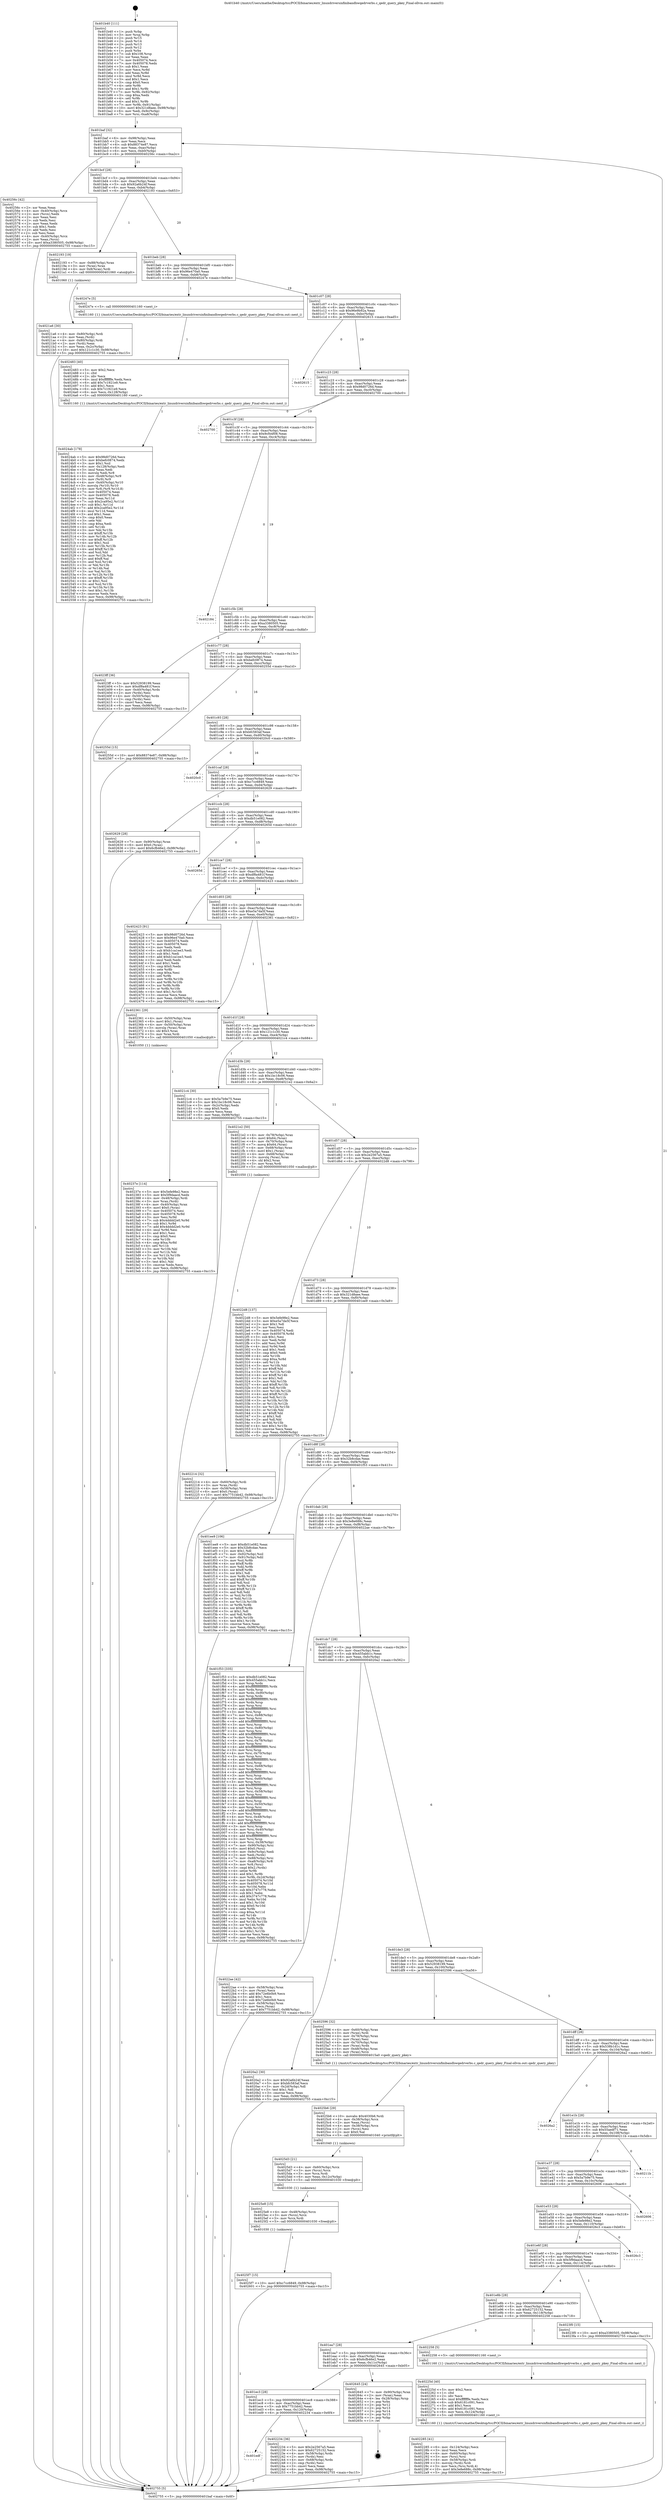 digraph "0x401b40" {
  label = "0x401b40 (/mnt/c/Users/mathe/Desktop/tcc/POCII/binaries/extr_linuxdriversinfinibandhwqedrverbs.c_qedr_query_pkey_Final-ollvm.out::main(0))"
  labelloc = "t"
  node[shape=record]

  Entry [label="",width=0.3,height=0.3,shape=circle,fillcolor=black,style=filled]
  "0x401baf" [label="{
     0x401baf [32]\l
     | [instrs]\l
     &nbsp;&nbsp;0x401baf \<+6\>: mov -0x98(%rbp),%eax\l
     &nbsp;&nbsp;0x401bb5 \<+2\>: mov %eax,%ecx\l
     &nbsp;&nbsp;0x401bb7 \<+6\>: sub $0x88374e87,%ecx\l
     &nbsp;&nbsp;0x401bbd \<+6\>: mov %eax,-0xac(%rbp)\l
     &nbsp;&nbsp;0x401bc3 \<+6\>: mov %ecx,-0xb0(%rbp)\l
     &nbsp;&nbsp;0x401bc9 \<+6\>: je 000000000040256c \<main+0xa2c\>\l
  }"]
  "0x40256c" [label="{
     0x40256c [42]\l
     | [instrs]\l
     &nbsp;&nbsp;0x40256c \<+2\>: xor %eax,%eax\l
     &nbsp;&nbsp;0x40256e \<+4\>: mov -0x40(%rbp),%rcx\l
     &nbsp;&nbsp;0x402572 \<+2\>: mov (%rcx),%edx\l
     &nbsp;&nbsp;0x402574 \<+2\>: mov %eax,%esi\l
     &nbsp;&nbsp;0x402576 \<+2\>: sub %edx,%esi\l
     &nbsp;&nbsp;0x402578 \<+2\>: mov %eax,%edx\l
     &nbsp;&nbsp;0x40257a \<+3\>: sub $0x1,%edx\l
     &nbsp;&nbsp;0x40257d \<+2\>: add %edx,%esi\l
     &nbsp;&nbsp;0x40257f \<+2\>: sub %esi,%eax\l
     &nbsp;&nbsp;0x402581 \<+4\>: mov -0x40(%rbp),%rcx\l
     &nbsp;&nbsp;0x402585 \<+2\>: mov %eax,(%rcx)\l
     &nbsp;&nbsp;0x402587 \<+10\>: movl $0xa3380505,-0x98(%rbp)\l
     &nbsp;&nbsp;0x402591 \<+5\>: jmp 0000000000402755 \<main+0xc15\>\l
  }"]
  "0x401bcf" [label="{
     0x401bcf [28]\l
     | [instrs]\l
     &nbsp;&nbsp;0x401bcf \<+5\>: jmp 0000000000401bd4 \<main+0x94\>\l
     &nbsp;&nbsp;0x401bd4 \<+6\>: mov -0xac(%rbp),%eax\l
     &nbsp;&nbsp;0x401bda \<+5\>: sub $0x92a6b24f,%eax\l
     &nbsp;&nbsp;0x401bdf \<+6\>: mov %eax,-0xb4(%rbp)\l
     &nbsp;&nbsp;0x401be5 \<+6\>: je 0000000000402193 \<main+0x653\>\l
  }"]
  Exit [label="",width=0.3,height=0.3,shape=circle,fillcolor=black,style=filled,peripheries=2]
  "0x402193" [label="{
     0x402193 [19]\l
     | [instrs]\l
     &nbsp;&nbsp;0x402193 \<+7\>: mov -0x88(%rbp),%rax\l
     &nbsp;&nbsp;0x40219a \<+3\>: mov (%rax),%rax\l
     &nbsp;&nbsp;0x40219d \<+4\>: mov 0x8(%rax),%rdi\l
     &nbsp;&nbsp;0x4021a1 \<+5\>: call 0000000000401060 \<atoi@plt\>\l
     | [calls]\l
     &nbsp;&nbsp;0x401060 \{1\} (unknown)\l
  }"]
  "0x401beb" [label="{
     0x401beb [28]\l
     | [instrs]\l
     &nbsp;&nbsp;0x401beb \<+5\>: jmp 0000000000401bf0 \<main+0xb0\>\l
     &nbsp;&nbsp;0x401bf0 \<+6\>: mov -0xac(%rbp),%eax\l
     &nbsp;&nbsp;0x401bf6 \<+5\>: sub $0x96e470a0,%eax\l
     &nbsp;&nbsp;0x401bfb \<+6\>: mov %eax,-0xb8(%rbp)\l
     &nbsp;&nbsp;0x401c01 \<+6\>: je 000000000040247e \<main+0x93e\>\l
  }"]
  "0x4025f7" [label="{
     0x4025f7 [15]\l
     | [instrs]\l
     &nbsp;&nbsp;0x4025f7 \<+10\>: movl $0xc7cc6849,-0x98(%rbp)\l
     &nbsp;&nbsp;0x402601 \<+5\>: jmp 0000000000402755 \<main+0xc15\>\l
  }"]
  "0x40247e" [label="{
     0x40247e [5]\l
     | [instrs]\l
     &nbsp;&nbsp;0x40247e \<+5\>: call 0000000000401160 \<next_i\>\l
     | [calls]\l
     &nbsp;&nbsp;0x401160 \{1\} (/mnt/c/Users/mathe/Desktop/tcc/POCII/binaries/extr_linuxdriversinfinibandhwqedrverbs.c_qedr_query_pkey_Final-ollvm.out::next_i)\l
  }"]
  "0x401c07" [label="{
     0x401c07 [28]\l
     | [instrs]\l
     &nbsp;&nbsp;0x401c07 \<+5\>: jmp 0000000000401c0c \<main+0xcc\>\l
     &nbsp;&nbsp;0x401c0c \<+6\>: mov -0xac(%rbp),%eax\l
     &nbsp;&nbsp;0x401c12 \<+5\>: sub $0x96e9b92a,%eax\l
     &nbsp;&nbsp;0x401c17 \<+6\>: mov %eax,-0xbc(%rbp)\l
     &nbsp;&nbsp;0x401c1d \<+6\>: je 0000000000402615 \<main+0xad5\>\l
  }"]
  "0x4025e8" [label="{
     0x4025e8 [15]\l
     | [instrs]\l
     &nbsp;&nbsp;0x4025e8 \<+4\>: mov -0x48(%rbp),%rcx\l
     &nbsp;&nbsp;0x4025ec \<+3\>: mov (%rcx),%rcx\l
     &nbsp;&nbsp;0x4025ef \<+3\>: mov %rcx,%rdi\l
     &nbsp;&nbsp;0x4025f2 \<+5\>: call 0000000000401030 \<free@plt\>\l
     | [calls]\l
     &nbsp;&nbsp;0x401030 \{1\} (unknown)\l
  }"]
  "0x402615" [label="{
     0x402615\l
  }", style=dashed]
  "0x401c23" [label="{
     0x401c23 [28]\l
     | [instrs]\l
     &nbsp;&nbsp;0x401c23 \<+5\>: jmp 0000000000401c28 \<main+0xe8\>\l
     &nbsp;&nbsp;0x401c28 \<+6\>: mov -0xac(%rbp),%eax\l
     &nbsp;&nbsp;0x401c2e \<+5\>: sub $0x98d0726d,%eax\l
     &nbsp;&nbsp;0x401c33 \<+6\>: mov %eax,-0xc0(%rbp)\l
     &nbsp;&nbsp;0x401c39 \<+6\>: je 0000000000402700 \<main+0xbc0\>\l
  }"]
  "0x4025d3" [label="{
     0x4025d3 [21]\l
     | [instrs]\l
     &nbsp;&nbsp;0x4025d3 \<+4\>: mov -0x60(%rbp),%rcx\l
     &nbsp;&nbsp;0x4025d7 \<+3\>: mov (%rcx),%rcx\l
     &nbsp;&nbsp;0x4025da \<+3\>: mov %rcx,%rdi\l
     &nbsp;&nbsp;0x4025dd \<+6\>: mov %eax,-0x12c(%rbp)\l
     &nbsp;&nbsp;0x4025e3 \<+5\>: call 0000000000401030 \<free@plt\>\l
     | [calls]\l
     &nbsp;&nbsp;0x401030 \{1\} (unknown)\l
  }"]
  "0x402700" [label="{
     0x402700\l
  }", style=dashed]
  "0x401c3f" [label="{
     0x401c3f [28]\l
     | [instrs]\l
     &nbsp;&nbsp;0x401c3f \<+5\>: jmp 0000000000401c44 \<main+0x104\>\l
     &nbsp;&nbsp;0x401c44 \<+6\>: mov -0xac(%rbp),%eax\l
     &nbsp;&nbsp;0x401c4a \<+5\>: sub $0x9cf44f08,%eax\l
     &nbsp;&nbsp;0x401c4f \<+6\>: mov %eax,-0xc4(%rbp)\l
     &nbsp;&nbsp;0x401c55 \<+6\>: je 0000000000402184 \<main+0x644\>\l
  }"]
  "0x4025b6" [label="{
     0x4025b6 [29]\l
     | [instrs]\l
     &nbsp;&nbsp;0x4025b6 \<+10\>: movabs $0x4030b6,%rdi\l
     &nbsp;&nbsp;0x4025c0 \<+4\>: mov -0x38(%rbp),%rcx\l
     &nbsp;&nbsp;0x4025c4 \<+2\>: mov %eax,(%rcx)\l
     &nbsp;&nbsp;0x4025c6 \<+4\>: mov -0x38(%rbp),%rcx\l
     &nbsp;&nbsp;0x4025ca \<+2\>: mov (%rcx),%esi\l
     &nbsp;&nbsp;0x4025cc \<+2\>: mov $0x0,%al\l
     &nbsp;&nbsp;0x4025ce \<+5\>: call 0000000000401040 \<printf@plt\>\l
     | [calls]\l
     &nbsp;&nbsp;0x401040 \{1\} (unknown)\l
  }"]
  "0x402184" [label="{
     0x402184\l
  }", style=dashed]
  "0x401c5b" [label="{
     0x401c5b [28]\l
     | [instrs]\l
     &nbsp;&nbsp;0x401c5b \<+5\>: jmp 0000000000401c60 \<main+0x120\>\l
     &nbsp;&nbsp;0x401c60 \<+6\>: mov -0xac(%rbp),%eax\l
     &nbsp;&nbsp;0x401c66 \<+5\>: sub $0xa3380505,%eax\l
     &nbsp;&nbsp;0x401c6b \<+6\>: mov %eax,-0xc8(%rbp)\l
     &nbsp;&nbsp;0x401c71 \<+6\>: je 00000000004023ff \<main+0x8bf\>\l
  }"]
  "0x4024ab" [label="{
     0x4024ab [178]\l
     | [instrs]\l
     &nbsp;&nbsp;0x4024ab \<+5\>: mov $0x98d0726d,%ecx\l
     &nbsp;&nbsp;0x4024b0 \<+5\>: mov $0xbefc0874,%edx\l
     &nbsp;&nbsp;0x4024b5 \<+3\>: mov $0x1,%sil\l
     &nbsp;&nbsp;0x4024b8 \<+6\>: mov -0x128(%rbp),%edi\l
     &nbsp;&nbsp;0x4024be \<+3\>: imul %eax,%edi\l
     &nbsp;&nbsp;0x4024c1 \<+3\>: movslq %edi,%r8\l
     &nbsp;&nbsp;0x4024c4 \<+4\>: mov -0x48(%rbp),%r9\l
     &nbsp;&nbsp;0x4024c8 \<+3\>: mov (%r9),%r9\l
     &nbsp;&nbsp;0x4024cb \<+4\>: mov -0x40(%rbp),%r10\l
     &nbsp;&nbsp;0x4024cf \<+3\>: movslq (%r10),%r10\l
     &nbsp;&nbsp;0x4024d2 \<+4\>: mov %r8,(%r9,%r10,8)\l
     &nbsp;&nbsp;0x4024d6 \<+7\>: mov 0x405074,%eax\l
     &nbsp;&nbsp;0x4024dd \<+7\>: mov 0x405078,%edi\l
     &nbsp;&nbsp;0x4024e4 \<+3\>: mov %eax,%r11d\l
     &nbsp;&nbsp;0x4024e7 \<+7\>: sub $0x2ca95e2,%r11d\l
     &nbsp;&nbsp;0x4024ee \<+4\>: sub $0x1,%r11d\l
     &nbsp;&nbsp;0x4024f2 \<+7\>: add $0x2ca95e2,%r11d\l
     &nbsp;&nbsp;0x4024f9 \<+4\>: imul %r11d,%eax\l
     &nbsp;&nbsp;0x4024fd \<+3\>: and $0x1,%eax\l
     &nbsp;&nbsp;0x402500 \<+3\>: cmp $0x0,%eax\l
     &nbsp;&nbsp;0x402503 \<+3\>: sete %bl\l
     &nbsp;&nbsp;0x402506 \<+3\>: cmp $0xa,%edi\l
     &nbsp;&nbsp;0x402509 \<+4\>: setl %r14b\l
     &nbsp;&nbsp;0x40250d \<+3\>: mov %bl,%r15b\l
     &nbsp;&nbsp;0x402510 \<+4\>: xor $0xff,%r15b\l
     &nbsp;&nbsp;0x402514 \<+3\>: mov %r14b,%r12b\l
     &nbsp;&nbsp;0x402517 \<+4\>: xor $0xff,%r12b\l
     &nbsp;&nbsp;0x40251b \<+4\>: xor $0x1,%sil\l
     &nbsp;&nbsp;0x40251f \<+3\>: mov %r15b,%r13b\l
     &nbsp;&nbsp;0x402522 \<+4\>: and $0xff,%r13b\l
     &nbsp;&nbsp;0x402526 \<+3\>: and %sil,%bl\l
     &nbsp;&nbsp;0x402529 \<+3\>: mov %r12b,%al\l
     &nbsp;&nbsp;0x40252c \<+2\>: and $0xff,%al\l
     &nbsp;&nbsp;0x40252e \<+3\>: and %sil,%r14b\l
     &nbsp;&nbsp;0x402531 \<+3\>: or %bl,%r13b\l
     &nbsp;&nbsp;0x402534 \<+3\>: or %r14b,%al\l
     &nbsp;&nbsp;0x402537 \<+3\>: xor %al,%r13b\l
     &nbsp;&nbsp;0x40253a \<+3\>: or %r12b,%r15b\l
     &nbsp;&nbsp;0x40253d \<+4\>: xor $0xff,%r15b\l
     &nbsp;&nbsp;0x402541 \<+4\>: or $0x1,%sil\l
     &nbsp;&nbsp;0x402545 \<+3\>: and %sil,%r15b\l
     &nbsp;&nbsp;0x402548 \<+3\>: or %r15b,%r13b\l
     &nbsp;&nbsp;0x40254b \<+4\>: test $0x1,%r13b\l
     &nbsp;&nbsp;0x40254f \<+3\>: cmovne %edx,%ecx\l
     &nbsp;&nbsp;0x402552 \<+6\>: mov %ecx,-0x98(%rbp)\l
     &nbsp;&nbsp;0x402558 \<+5\>: jmp 0000000000402755 \<main+0xc15\>\l
  }"]
  "0x4023ff" [label="{
     0x4023ff [36]\l
     | [instrs]\l
     &nbsp;&nbsp;0x4023ff \<+5\>: mov $0x52938199,%eax\l
     &nbsp;&nbsp;0x402404 \<+5\>: mov $0xdf8a481f,%ecx\l
     &nbsp;&nbsp;0x402409 \<+4\>: mov -0x40(%rbp),%rdx\l
     &nbsp;&nbsp;0x40240d \<+2\>: mov (%rdx),%esi\l
     &nbsp;&nbsp;0x40240f \<+4\>: mov -0x50(%rbp),%rdx\l
     &nbsp;&nbsp;0x402413 \<+2\>: cmp (%rdx),%esi\l
     &nbsp;&nbsp;0x402415 \<+3\>: cmovl %ecx,%eax\l
     &nbsp;&nbsp;0x402418 \<+6\>: mov %eax,-0x98(%rbp)\l
     &nbsp;&nbsp;0x40241e \<+5\>: jmp 0000000000402755 \<main+0xc15\>\l
  }"]
  "0x401c77" [label="{
     0x401c77 [28]\l
     | [instrs]\l
     &nbsp;&nbsp;0x401c77 \<+5\>: jmp 0000000000401c7c \<main+0x13c\>\l
     &nbsp;&nbsp;0x401c7c \<+6\>: mov -0xac(%rbp),%eax\l
     &nbsp;&nbsp;0x401c82 \<+5\>: sub $0xbefc0874,%eax\l
     &nbsp;&nbsp;0x401c87 \<+6\>: mov %eax,-0xcc(%rbp)\l
     &nbsp;&nbsp;0x401c8d \<+6\>: je 000000000040255d \<main+0xa1d\>\l
  }"]
  "0x402483" [label="{
     0x402483 [40]\l
     | [instrs]\l
     &nbsp;&nbsp;0x402483 \<+5\>: mov $0x2,%ecx\l
     &nbsp;&nbsp;0x402488 \<+1\>: cltd\l
     &nbsp;&nbsp;0x402489 \<+2\>: idiv %ecx\l
     &nbsp;&nbsp;0x40248b \<+6\>: imul $0xfffffffe,%edx,%ecx\l
     &nbsp;&nbsp;0x402491 \<+6\>: add $0x7c1921e9,%ecx\l
     &nbsp;&nbsp;0x402497 \<+3\>: add $0x1,%ecx\l
     &nbsp;&nbsp;0x40249a \<+6\>: sub $0x7c1921e9,%ecx\l
     &nbsp;&nbsp;0x4024a0 \<+6\>: mov %ecx,-0x128(%rbp)\l
     &nbsp;&nbsp;0x4024a6 \<+5\>: call 0000000000401160 \<next_i\>\l
     | [calls]\l
     &nbsp;&nbsp;0x401160 \{1\} (/mnt/c/Users/mathe/Desktop/tcc/POCII/binaries/extr_linuxdriversinfinibandhwqedrverbs.c_qedr_query_pkey_Final-ollvm.out::next_i)\l
  }"]
  "0x40255d" [label="{
     0x40255d [15]\l
     | [instrs]\l
     &nbsp;&nbsp;0x40255d \<+10\>: movl $0x88374e87,-0x98(%rbp)\l
     &nbsp;&nbsp;0x402567 \<+5\>: jmp 0000000000402755 \<main+0xc15\>\l
  }"]
  "0x401c93" [label="{
     0x401c93 [28]\l
     | [instrs]\l
     &nbsp;&nbsp;0x401c93 \<+5\>: jmp 0000000000401c98 \<main+0x158\>\l
     &nbsp;&nbsp;0x401c98 \<+6\>: mov -0xac(%rbp),%eax\l
     &nbsp;&nbsp;0x401c9e \<+5\>: sub $0xbfc583af,%eax\l
     &nbsp;&nbsp;0x401ca3 \<+6\>: mov %eax,-0xd0(%rbp)\l
     &nbsp;&nbsp;0x401ca9 \<+6\>: je 00000000004020c0 \<main+0x580\>\l
  }"]
  "0x40237e" [label="{
     0x40237e [114]\l
     | [instrs]\l
     &nbsp;&nbsp;0x40237e \<+5\>: mov $0x5efe98e2,%ecx\l
     &nbsp;&nbsp;0x402383 \<+5\>: mov $0x5f9daacd,%edx\l
     &nbsp;&nbsp;0x402388 \<+4\>: mov -0x48(%rbp),%rdi\l
     &nbsp;&nbsp;0x40238c \<+3\>: mov %rax,(%rdi)\l
     &nbsp;&nbsp;0x40238f \<+4\>: mov -0x40(%rbp),%rax\l
     &nbsp;&nbsp;0x402393 \<+6\>: movl $0x0,(%rax)\l
     &nbsp;&nbsp;0x402399 \<+7\>: mov 0x405074,%esi\l
     &nbsp;&nbsp;0x4023a0 \<+8\>: mov 0x405078,%r8d\l
     &nbsp;&nbsp;0x4023a8 \<+3\>: mov %esi,%r9d\l
     &nbsp;&nbsp;0x4023ab \<+7\>: sub $0x4dddd2e0,%r9d\l
     &nbsp;&nbsp;0x4023b2 \<+4\>: sub $0x1,%r9d\l
     &nbsp;&nbsp;0x4023b6 \<+7\>: add $0x4dddd2e0,%r9d\l
     &nbsp;&nbsp;0x4023bd \<+4\>: imul %r9d,%esi\l
     &nbsp;&nbsp;0x4023c1 \<+3\>: and $0x1,%esi\l
     &nbsp;&nbsp;0x4023c4 \<+3\>: cmp $0x0,%esi\l
     &nbsp;&nbsp;0x4023c7 \<+4\>: sete %r10b\l
     &nbsp;&nbsp;0x4023cb \<+4\>: cmp $0xa,%r8d\l
     &nbsp;&nbsp;0x4023cf \<+4\>: setl %r11b\l
     &nbsp;&nbsp;0x4023d3 \<+3\>: mov %r10b,%bl\l
     &nbsp;&nbsp;0x4023d6 \<+3\>: and %r11b,%bl\l
     &nbsp;&nbsp;0x4023d9 \<+3\>: xor %r11b,%r10b\l
     &nbsp;&nbsp;0x4023dc \<+3\>: or %r10b,%bl\l
     &nbsp;&nbsp;0x4023df \<+3\>: test $0x1,%bl\l
     &nbsp;&nbsp;0x4023e2 \<+3\>: cmovne %edx,%ecx\l
     &nbsp;&nbsp;0x4023e5 \<+6\>: mov %ecx,-0x98(%rbp)\l
     &nbsp;&nbsp;0x4023eb \<+5\>: jmp 0000000000402755 \<main+0xc15\>\l
  }"]
  "0x4020c0" [label="{
     0x4020c0\l
  }", style=dashed]
  "0x401caf" [label="{
     0x401caf [28]\l
     | [instrs]\l
     &nbsp;&nbsp;0x401caf \<+5\>: jmp 0000000000401cb4 \<main+0x174\>\l
     &nbsp;&nbsp;0x401cb4 \<+6\>: mov -0xac(%rbp),%eax\l
     &nbsp;&nbsp;0x401cba \<+5\>: sub $0xc7cc6849,%eax\l
     &nbsp;&nbsp;0x401cbf \<+6\>: mov %eax,-0xd4(%rbp)\l
     &nbsp;&nbsp;0x401cc5 \<+6\>: je 0000000000402629 \<main+0xae9\>\l
  }"]
  "0x402285" [label="{
     0x402285 [41]\l
     | [instrs]\l
     &nbsp;&nbsp;0x402285 \<+6\>: mov -0x124(%rbp),%ecx\l
     &nbsp;&nbsp;0x40228b \<+3\>: imul %eax,%ecx\l
     &nbsp;&nbsp;0x40228e \<+4\>: mov -0x60(%rbp),%rsi\l
     &nbsp;&nbsp;0x402292 \<+3\>: mov (%rsi),%rsi\l
     &nbsp;&nbsp;0x402295 \<+4\>: mov -0x58(%rbp),%rdi\l
     &nbsp;&nbsp;0x402299 \<+3\>: movslq (%rdi),%rdi\l
     &nbsp;&nbsp;0x40229c \<+3\>: mov %ecx,(%rsi,%rdi,4)\l
     &nbsp;&nbsp;0x40229f \<+10\>: movl $0x3e8e688c,-0x98(%rbp)\l
     &nbsp;&nbsp;0x4022a9 \<+5\>: jmp 0000000000402755 \<main+0xc15\>\l
  }"]
  "0x402629" [label="{
     0x402629 [28]\l
     | [instrs]\l
     &nbsp;&nbsp;0x402629 \<+7\>: mov -0x90(%rbp),%rax\l
     &nbsp;&nbsp;0x402630 \<+6\>: movl $0x0,(%rax)\l
     &nbsp;&nbsp;0x402636 \<+10\>: movl $0x6cfb46e2,-0x98(%rbp)\l
     &nbsp;&nbsp;0x402640 \<+5\>: jmp 0000000000402755 \<main+0xc15\>\l
  }"]
  "0x401ccb" [label="{
     0x401ccb [28]\l
     | [instrs]\l
     &nbsp;&nbsp;0x401ccb \<+5\>: jmp 0000000000401cd0 \<main+0x190\>\l
     &nbsp;&nbsp;0x401cd0 \<+6\>: mov -0xac(%rbp),%eax\l
     &nbsp;&nbsp;0x401cd6 \<+5\>: sub $0xdb51e082,%eax\l
     &nbsp;&nbsp;0x401cdb \<+6\>: mov %eax,-0xd8(%rbp)\l
     &nbsp;&nbsp;0x401ce1 \<+6\>: je 000000000040265d \<main+0xb1d\>\l
  }"]
  "0x40225d" [label="{
     0x40225d [40]\l
     | [instrs]\l
     &nbsp;&nbsp;0x40225d \<+5\>: mov $0x2,%ecx\l
     &nbsp;&nbsp;0x402262 \<+1\>: cltd\l
     &nbsp;&nbsp;0x402263 \<+2\>: idiv %ecx\l
     &nbsp;&nbsp;0x402265 \<+6\>: imul $0xfffffffe,%edx,%ecx\l
     &nbsp;&nbsp;0x40226b \<+6\>: sub $0x6181c091,%ecx\l
     &nbsp;&nbsp;0x402271 \<+3\>: add $0x1,%ecx\l
     &nbsp;&nbsp;0x402274 \<+6\>: add $0x6181c091,%ecx\l
     &nbsp;&nbsp;0x40227a \<+6\>: mov %ecx,-0x124(%rbp)\l
     &nbsp;&nbsp;0x402280 \<+5\>: call 0000000000401160 \<next_i\>\l
     | [calls]\l
     &nbsp;&nbsp;0x401160 \{1\} (/mnt/c/Users/mathe/Desktop/tcc/POCII/binaries/extr_linuxdriversinfinibandhwqedrverbs.c_qedr_query_pkey_Final-ollvm.out::next_i)\l
  }"]
  "0x40265d" [label="{
     0x40265d\l
  }", style=dashed]
  "0x401ce7" [label="{
     0x401ce7 [28]\l
     | [instrs]\l
     &nbsp;&nbsp;0x401ce7 \<+5\>: jmp 0000000000401cec \<main+0x1ac\>\l
     &nbsp;&nbsp;0x401cec \<+6\>: mov -0xac(%rbp),%eax\l
     &nbsp;&nbsp;0x401cf2 \<+5\>: sub $0xdf8a481f,%eax\l
     &nbsp;&nbsp;0x401cf7 \<+6\>: mov %eax,-0xdc(%rbp)\l
     &nbsp;&nbsp;0x401cfd \<+6\>: je 0000000000402423 \<main+0x8e3\>\l
  }"]
  "0x401edf" [label="{
     0x401edf\l
  }", style=dashed]
  "0x402423" [label="{
     0x402423 [91]\l
     | [instrs]\l
     &nbsp;&nbsp;0x402423 \<+5\>: mov $0x98d0726d,%eax\l
     &nbsp;&nbsp;0x402428 \<+5\>: mov $0x96e470a0,%ecx\l
     &nbsp;&nbsp;0x40242d \<+7\>: mov 0x405074,%edx\l
     &nbsp;&nbsp;0x402434 \<+7\>: mov 0x405078,%esi\l
     &nbsp;&nbsp;0x40243b \<+2\>: mov %edx,%edi\l
     &nbsp;&nbsp;0x40243d \<+6\>: sub $0xb1ca1ee3,%edi\l
     &nbsp;&nbsp;0x402443 \<+3\>: sub $0x1,%edi\l
     &nbsp;&nbsp;0x402446 \<+6\>: add $0xb1ca1ee3,%edi\l
     &nbsp;&nbsp;0x40244c \<+3\>: imul %edi,%edx\l
     &nbsp;&nbsp;0x40244f \<+3\>: and $0x1,%edx\l
     &nbsp;&nbsp;0x402452 \<+3\>: cmp $0x0,%edx\l
     &nbsp;&nbsp;0x402455 \<+4\>: sete %r8b\l
     &nbsp;&nbsp;0x402459 \<+3\>: cmp $0xa,%esi\l
     &nbsp;&nbsp;0x40245c \<+4\>: setl %r9b\l
     &nbsp;&nbsp;0x402460 \<+3\>: mov %r8b,%r10b\l
     &nbsp;&nbsp;0x402463 \<+3\>: and %r9b,%r10b\l
     &nbsp;&nbsp;0x402466 \<+3\>: xor %r9b,%r8b\l
     &nbsp;&nbsp;0x402469 \<+3\>: or %r8b,%r10b\l
     &nbsp;&nbsp;0x40246c \<+4\>: test $0x1,%r10b\l
     &nbsp;&nbsp;0x402470 \<+3\>: cmovne %ecx,%eax\l
     &nbsp;&nbsp;0x402473 \<+6\>: mov %eax,-0x98(%rbp)\l
     &nbsp;&nbsp;0x402479 \<+5\>: jmp 0000000000402755 \<main+0xc15\>\l
  }"]
  "0x401d03" [label="{
     0x401d03 [28]\l
     | [instrs]\l
     &nbsp;&nbsp;0x401d03 \<+5\>: jmp 0000000000401d08 \<main+0x1c8\>\l
     &nbsp;&nbsp;0x401d08 \<+6\>: mov -0xac(%rbp),%eax\l
     &nbsp;&nbsp;0x401d0e \<+5\>: sub $0xe5a7da5f,%eax\l
     &nbsp;&nbsp;0x401d13 \<+6\>: mov %eax,-0xe0(%rbp)\l
     &nbsp;&nbsp;0x401d19 \<+6\>: je 0000000000402361 \<main+0x821\>\l
  }"]
  "0x402234" [label="{
     0x402234 [36]\l
     | [instrs]\l
     &nbsp;&nbsp;0x402234 \<+5\>: mov $0x2e2567a5,%eax\l
     &nbsp;&nbsp;0x402239 \<+5\>: mov $0x62725152,%ecx\l
     &nbsp;&nbsp;0x40223e \<+4\>: mov -0x58(%rbp),%rdx\l
     &nbsp;&nbsp;0x402242 \<+2\>: mov (%rdx),%esi\l
     &nbsp;&nbsp;0x402244 \<+4\>: mov -0x68(%rbp),%rdx\l
     &nbsp;&nbsp;0x402248 \<+2\>: cmp (%rdx),%esi\l
     &nbsp;&nbsp;0x40224a \<+3\>: cmovl %ecx,%eax\l
     &nbsp;&nbsp;0x40224d \<+6\>: mov %eax,-0x98(%rbp)\l
     &nbsp;&nbsp;0x402253 \<+5\>: jmp 0000000000402755 \<main+0xc15\>\l
  }"]
  "0x402361" [label="{
     0x402361 [29]\l
     | [instrs]\l
     &nbsp;&nbsp;0x402361 \<+4\>: mov -0x50(%rbp),%rax\l
     &nbsp;&nbsp;0x402365 \<+6\>: movl $0x1,(%rax)\l
     &nbsp;&nbsp;0x40236b \<+4\>: mov -0x50(%rbp),%rax\l
     &nbsp;&nbsp;0x40236f \<+3\>: movslq (%rax),%rax\l
     &nbsp;&nbsp;0x402372 \<+4\>: shl $0x3,%rax\l
     &nbsp;&nbsp;0x402376 \<+3\>: mov %rax,%rdi\l
     &nbsp;&nbsp;0x402379 \<+5\>: call 0000000000401050 \<malloc@plt\>\l
     | [calls]\l
     &nbsp;&nbsp;0x401050 \{1\} (unknown)\l
  }"]
  "0x401d1f" [label="{
     0x401d1f [28]\l
     | [instrs]\l
     &nbsp;&nbsp;0x401d1f \<+5\>: jmp 0000000000401d24 \<main+0x1e4\>\l
     &nbsp;&nbsp;0x401d24 \<+6\>: mov -0xac(%rbp),%eax\l
     &nbsp;&nbsp;0x401d2a \<+5\>: sub $0x121c1c30,%eax\l
     &nbsp;&nbsp;0x401d2f \<+6\>: mov %eax,-0xe4(%rbp)\l
     &nbsp;&nbsp;0x401d35 \<+6\>: je 00000000004021c4 \<main+0x684\>\l
  }"]
  "0x401ec3" [label="{
     0x401ec3 [28]\l
     | [instrs]\l
     &nbsp;&nbsp;0x401ec3 \<+5\>: jmp 0000000000401ec8 \<main+0x388\>\l
     &nbsp;&nbsp;0x401ec8 \<+6\>: mov -0xac(%rbp),%eax\l
     &nbsp;&nbsp;0x401ece \<+5\>: sub $0x7751bb42,%eax\l
     &nbsp;&nbsp;0x401ed3 \<+6\>: mov %eax,-0x120(%rbp)\l
     &nbsp;&nbsp;0x401ed9 \<+6\>: je 0000000000402234 \<main+0x6f4\>\l
  }"]
  "0x4021c4" [label="{
     0x4021c4 [30]\l
     | [instrs]\l
     &nbsp;&nbsp;0x4021c4 \<+5\>: mov $0x5a7b9e75,%eax\l
     &nbsp;&nbsp;0x4021c9 \<+5\>: mov $0x1bc18c06,%ecx\l
     &nbsp;&nbsp;0x4021ce \<+3\>: mov -0x2c(%rbp),%edx\l
     &nbsp;&nbsp;0x4021d1 \<+3\>: cmp $0x0,%edx\l
     &nbsp;&nbsp;0x4021d4 \<+3\>: cmove %ecx,%eax\l
     &nbsp;&nbsp;0x4021d7 \<+6\>: mov %eax,-0x98(%rbp)\l
     &nbsp;&nbsp;0x4021dd \<+5\>: jmp 0000000000402755 \<main+0xc15\>\l
  }"]
  "0x401d3b" [label="{
     0x401d3b [28]\l
     | [instrs]\l
     &nbsp;&nbsp;0x401d3b \<+5\>: jmp 0000000000401d40 \<main+0x200\>\l
     &nbsp;&nbsp;0x401d40 \<+6\>: mov -0xac(%rbp),%eax\l
     &nbsp;&nbsp;0x401d46 \<+5\>: sub $0x1bc18c06,%eax\l
     &nbsp;&nbsp;0x401d4b \<+6\>: mov %eax,-0xe8(%rbp)\l
     &nbsp;&nbsp;0x401d51 \<+6\>: je 00000000004021e2 \<main+0x6a2\>\l
  }"]
  "0x402645" [label="{
     0x402645 [24]\l
     | [instrs]\l
     &nbsp;&nbsp;0x402645 \<+7\>: mov -0x90(%rbp),%rax\l
     &nbsp;&nbsp;0x40264c \<+2\>: mov (%rax),%eax\l
     &nbsp;&nbsp;0x40264e \<+4\>: lea -0x28(%rbp),%rsp\l
     &nbsp;&nbsp;0x402652 \<+1\>: pop %rbx\l
     &nbsp;&nbsp;0x402653 \<+2\>: pop %r12\l
     &nbsp;&nbsp;0x402655 \<+2\>: pop %r13\l
     &nbsp;&nbsp;0x402657 \<+2\>: pop %r14\l
     &nbsp;&nbsp;0x402659 \<+2\>: pop %r15\l
     &nbsp;&nbsp;0x40265b \<+1\>: pop %rbp\l
     &nbsp;&nbsp;0x40265c \<+1\>: ret\l
  }"]
  "0x4021e2" [label="{
     0x4021e2 [50]\l
     | [instrs]\l
     &nbsp;&nbsp;0x4021e2 \<+4\>: mov -0x78(%rbp),%rax\l
     &nbsp;&nbsp;0x4021e6 \<+6\>: movl $0x64,(%rax)\l
     &nbsp;&nbsp;0x4021ec \<+4\>: mov -0x70(%rbp),%rax\l
     &nbsp;&nbsp;0x4021f0 \<+7\>: movq $0x64,(%rax)\l
     &nbsp;&nbsp;0x4021f7 \<+4\>: mov -0x68(%rbp),%rax\l
     &nbsp;&nbsp;0x4021fb \<+6\>: movl $0x1,(%rax)\l
     &nbsp;&nbsp;0x402201 \<+4\>: mov -0x68(%rbp),%rax\l
     &nbsp;&nbsp;0x402205 \<+3\>: movslq (%rax),%rax\l
     &nbsp;&nbsp;0x402208 \<+4\>: shl $0x2,%rax\l
     &nbsp;&nbsp;0x40220c \<+3\>: mov %rax,%rdi\l
     &nbsp;&nbsp;0x40220f \<+5\>: call 0000000000401050 \<malloc@plt\>\l
     | [calls]\l
     &nbsp;&nbsp;0x401050 \{1\} (unknown)\l
  }"]
  "0x401d57" [label="{
     0x401d57 [28]\l
     | [instrs]\l
     &nbsp;&nbsp;0x401d57 \<+5\>: jmp 0000000000401d5c \<main+0x21c\>\l
     &nbsp;&nbsp;0x401d5c \<+6\>: mov -0xac(%rbp),%eax\l
     &nbsp;&nbsp;0x401d62 \<+5\>: sub $0x2e2567a5,%eax\l
     &nbsp;&nbsp;0x401d67 \<+6\>: mov %eax,-0xec(%rbp)\l
     &nbsp;&nbsp;0x401d6d \<+6\>: je 00000000004022d8 \<main+0x798\>\l
  }"]
  "0x401ea7" [label="{
     0x401ea7 [28]\l
     | [instrs]\l
     &nbsp;&nbsp;0x401ea7 \<+5\>: jmp 0000000000401eac \<main+0x36c\>\l
     &nbsp;&nbsp;0x401eac \<+6\>: mov -0xac(%rbp),%eax\l
     &nbsp;&nbsp;0x401eb2 \<+5\>: sub $0x6cfb46e2,%eax\l
     &nbsp;&nbsp;0x401eb7 \<+6\>: mov %eax,-0x11c(%rbp)\l
     &nbsp;&nbsp;0x401ebd \<+6\>: je 0000000000402645 \<main+0xb05\>\l
  }"]
  "0x4022d8" [label="{
     0x4022d8 [137]\l
     | [instrs]\l
     &nbsp;&nbsp;0x4022d8 \<+5\>: mov $0x5efe98e2,%eax\l
     &nbsp;&nbsp;0x4022dd \<+5\>: mov $0xe5a7da5f,%ecx\l
     &nbsp;&nbsp;0x4022e2 \<+2\>: mov $0x1,%dl\l
     &nbsp;&nbsp;0x4022e4 \<+2\>: xor %esi,%esi\l
     &nbsp;&nbsp;0x4022e6 \<+7\>: mov 0x405074,%edi\l
     &nbsp;&nbsp;0x4022ed \<+8\>: mov 0x405078,%r8d\l
     &nbsp;&nbsp;0x4022f5 \<+3\>: sub $0x1,%esi\l
     &nbsp;&nbsp;0x4022f8 \<+3\>: mov %edi,%r9d\l
     &nbsp;&nbsp;0x4022fb \<+3\>: add %esi,%r9d\l
     &nbsp;&nbsp;0x4022fe \<+4\>: imul %r9d,%edi\l
     &nbsp;&nbsp;0x402302 \<+3\>: and $0x1,%edi\l
     &nbsp;&nbsp;0x402305 \<+3\>: cmp $0x0,%edi\l
     &nbsp;&nbsp;0x402308 \<+4\>: sete %r10b\l
     &nbsp;&nbsp;0x40230c \<+4\>: cmp $0xa,%r8d\l
     &nbsp;&nbsp;0x402310 \<+4\>: setl %r11b\l
     &nbsp;&nbsp;0x402314 \<+3\>: mov %r10b,%bl\l
     &nbsp;&nbsp;0x402317 \<+3\>: xor $0xff,%bl\l
     &nbsp;&nbsp;0x40231a \<+3\>: mov %r11b,%r14b\l
     &nbsp;&nbsp;0x40231d \<+4\>: xor $0xff,%r14b\l
     &nbsp;&nbsp;0x402321 \<+3\>: xor $0x1,%dl\l
     &nbsp;&nbsp;0x402324 \<+3\>: mov %bl,%r15b\l
     &nbsp;&nbsp;0x402327 \<+4\>: and $0xff,%r15b\l
     &nbsp;&nbsp;0x40232b \<+3\>: and %dl,%r10b\l
     &nbsp;&nbsp;0x40232e \<+3\>: mov %r14b,%r12b\l
     &nbsp;&nbsp;0x402331 \<+4\>: and $0xff,%r12b\l
     &nbsp;&nbsp;0x402335 \<+3\>: and %dl,%r11b\l
     &nbsp;&nbsp;0x402338 \<+3\>: or %r10b,%r15b\l
     &nbsp;&nbsp;0x40233b \<+3\>: or %r11b,%r12b\l
     &nbsp;&nbsp;0x40233e \<+3\>: xor %r12b,%r15b\l
     &nbsp;&nbsp;0x402341 \<+3\>: or %r14b,%bl\l
     &nbsp;&nbsp;0x402344 \<+3\>: xor $0xff,%bl\l
     &nbsp;&nbsp;0x402347 \<+3\>: or $0x1,%dl\l
     &nbsp;&nbsp;0x40234a \<+2\>: and %dl,%bl\l
     &nbsp;&nbsp;0x40234c \<+3\>: or %bl,%r15b\l
     &nbsp;&nbsp;0x40234f \<+4\>: test $0x1,%r15b\l
     &nbsp;&nbsp;0x402353 \<+3\>: cmovne %ecx,%eax\l
     &nbsp;&nbsp;0x402356 \<+6\>: mov %eax,-0x98(%rbp)\l
     &nbsp;&nbsp;0x40235c \<+5\>: jmp 0000000000402755 \<main+0xc15\>\l
  }"]
  "0x401d73" [label="{
     0x401d73 [28]\l
     | [instrs]\l
     &nbsp;&nbsp;0x401d73 \<+5\>: jmp 0000000000401d78 \<main+0x238\>\l
     &nbsp;&nbsp;0x401d78 \<+6\>: mov -0xac(%rbp),%eax\l
     &nbsp;&nbsp;0x401d7e \<+5\>: sub $0x321d8aee,%eax\l
     &nbsp;&nbsp;0x401d83 \<+6\>: mov %eax,-0xf0(%rbp)\l
     &nbsp;&nbsp;0x401d89 \<+6\>: je 0000000000401ee9 \<main+0x3a9\>\l
  }"]
  "0x402258" [label="{
     0x402258 [5]\l
     | [instrs]\l
     &nbsp;&nbsp;0x402258 \<+5\>: call 0000000000401160 \<next_i\>\l
     | [calls]\l
     &nbsp;&nbsp;0x401160 \{1\} (/mnt/c/Users/mathe/Desktop/tcc/POCII/binaries/extr_linuxdriversinfinibandhwqedrverbs.c_qedr_query_pkey_Final-ollvm.out::next_i)\l
  }"]
  "0x401ee9" [label="{
     0x401ee9 [106]\l
     | [instrs]\l
     &nbsp;&nbsp;0x401ee9 \<+5\>: mov $0xdb51e082,%eax\l
     &nbsp;&nbsp;0x401eee \<+5\>: mov $0x32b8cdae,%ecx\l
     &nbsp;&nbsp;0x401ef3 \<+2\>: mov $0x1,%dl\l
     &nbsp;&nbsp;0x401ef5 \<+7\>: mov -0x92(%rbp),%sil\l
     &nbsp;&nbsp;0x401efc \<+7\>: mov -0x91(%rbp),%dil\l
     &nbsp;&nbsp;0x401f03 \<+3\>: mov %sil,%r8b\l
     &nbsp;&nbsp;0x401f06 \<+4\>: xor $0xff,%r8b\l
     &nbsp;&nbsp;0x401f0a \<+3\>: mov %dil,%r9b\l
     &nbsp;&nbsp;0x401f0d \<+4\>: xor $0xff,%r9b\l
     &nbsp;&nbsp;0x401f11 \<+3\>: xor $0x1,%dl\l
     &nbsp;&nbsp;0x401f14 \<+3\>: mov %r8b,%r10b\l
     &nbsp;&nbsp;0x401f17 \<+4\>: and $0xff,%r10b\l
     &nbsp;&nbsp;0x401f1b \<+3\>: and %dl,%sil\l
     &nbsp;&nbsp;0x401f1e \<+3\>: mov %r9b,%r11b\l
     &nbsp;&nbsp;0x401f21 \<+4\>: and $0xff,%r11b\l
     &nbsp;&nbsp;0x401f25 \<+3\>: and %dl,%dil\l
     &nbsp;&nbsp;0x401f28 \<+3\>: or %sil,%r10b\l
     &nbsp;&nbsp;0x401f2b \<+3\>: or %dil,%r11b\l
     &nbsp;&nbsp;0x401f2e \<+3\>: xor %r11b,%r10b\l
     &nbsp;&nbsp;0x401f31 \<+3\>: or %r9b,%r8b\l
     &nbsp;&nbsp;0x401f34 \<+4\>: xor $0xff,%r8b\l
     &nbsp;&nbsp;0x401f38 \<+3\>: or $0x1,%dl\l
     &nbsp;&nbsp;0x401f3b \<+3\>: and %dl,%r8b\l
     &nbsp;&nbsp;0x401f3e \<+3\>: or %r8b,%r10b\l
     &nbsp;&nbsp;0x401f41 \<+4\>: test $0x1,%r10b\l
     &nbsp;&nbsp;0x401f45 \<+3\>: cmovne %ecx,%eax\l
     &nbsp;&nbsp;0x401f48 \<+6\>: mov %eax,-0x98(%rbp)\l
     &nbsp;&nbsp;0x401f4e \<+5\>: jmp 0000000000402755 \<main+0xc15\>\l
  }"]
  "0x401d8f" [label="{
     0x401d8f [28]\l
     | [instrs]\l
     &nbsp;&nbsp;0x401d8f \<+5\>: jmp 0000000000401d94 \<main+0x254\>\l
     &nbsp;&nbsp;0x401d94 \<+6\>: mov -0xac(%rbp),%eax\l
     &nbsp;&nbsp;0x401d9a \<+5\>: sub $0x32b8cdae,%eax\l
     &nbsp;&nbsp;0x401d9f \<+6\>: mov %eax,-0xf4(%rbp)\l
     &nbsp;&nbsp;0x401da5 \<+6\>: je 0000000000401f53 \<main+0x413\>\l
  }"]
  "0x402755" [label="{
     0x402755 [5]\l
     | [instrs]\l
     &nbsp;&nbsp;0x402755 \<+5\>: jmp 0000000000401baf \<main+0x6f\>\l
  }"]
  "0x401b40" [label="{
     0x401b40 [111]\l
     | [instrs]\l
     &nbsp;&nbsp;0x401b40 \<+1\>: push %rbp\l
     &nbsp;&nbsp;0x401b41 \<+3\>: mov %rsp,%rbp\l
     &nbsp;&nbsp;0x401b44 \<+2\>: push %r15\l
     &nbsp;&nbsp;0x401b46 \<+2\>: push %r14\l
     &nbsp;&nbsp;0x401b48 \<+2\>: push %r13\l
     &nbsp;&nbsp;0x401b4a \<+2\>: push %r12\l
     &nbsp;&nbsp;0x401b4c \<+1\>: push %rbx\l
     &nbsp;&nbsp;0x401b4d \<+7\>: sub $0x108,%rsp\l
     &nbsp;&nbsp;0x401b54 \<+2\>: xor %eax,%eax\l
     &nbsp;&nbsp;0x401b56 \<+7\>: mov 0x405074,%ecx\l
     &nbsp;&nbsp;0x401b5d \<+7\>: mov 0x405078,%edx\l
     &nbsp;&nbsp;0x401b64 \<+3\>: sub $0x1,%eax\l
     &nbsp;&nbsp;0x401b67 \<+3\>: mov %ecx,%r8d\l
     &nbsp;&nbsp;0x401b6a \<+3\>: add %eax,%r8d\l
     &nbsp;&nbsp;0x401b6d \<+4\>: imul %r8d,%ecx\l
     &nbsp;&nbsp;0x401b71 \<+3\>: and $0x1,%ecx\l
     &nbsp;&nbsp;0x401b74 \<+3\>: cmp $0x0,%ecx\l
     &nbsp;&nbsp;0x401b77 \<+4\>: sete %r9b\l
     &nbsp;&nbsp;0x401b7b \<+4\>: and $0x1,%r9b\l
     &nbsp;&nbsp;0x401b7f \<+7\>: mov %r9b,-0x92(%rbp)\l
     &nbsp;&nbsp;0x401b86 \<+3\>: cmp $0xa,%edx\l
     &nbsp;&nbsp;0x401b89 \<+4\>: setl %r9b\l
     &nbsp;&nbsp;0x401b8d \<+4\>: and $0x1,%r9b\l
     &nbsp;&nbsp;0x401b91 \<+7\>: mov %r9b,-0x91(%rbp)\l
     &nbsp;&nbsp;0x401b98 \<+10\>: movl $0x321d8aee,-0x98(%rbp)\l
     &nbsp;&nbsp;0x401ba2 \<+6\>: mov %edi,-0x9c(%rbp)\l
     &nbsp;&nbsp;0x401ba8 \<+7\>: mov %rsi,-0xa8(%rbp)\l
  }"]
  "0x401e8b" [label="{
     0x401e8b [28]\l
     | [instrs]\l
     &nbsp;&nbsp;0x401e8b \<+5\>: jmp 0000000000401e90 \<main+0x350\>\l
     &nbsp;&nbsp;0x401e90 \<+6\>: mov -0xac(%rbp),%eax\l
     &nbsp;&nbsp;0x401e96 \<+5\>: sub $0x62725152,%eax\l
     &nbsp;&nbsp;0x401e9b \<+6\>: mov %eax,-0x118(%rbp)\l
     &nbsp;&nbsp;0x401ea1 \<+6\>: je 0000000000402258 \<main+0x718\>\l
  }"]
  "0x401f53" [label="{
     0x401f53 [335]\l
     | [instrs]\l
     &nbsp;&nbsp;0x401f53 \<+5\>: mov $0xdb51e082,%eax\l
     &nbsp;&nbsp;0x401f58 \<+5\>: mov $0x455abb1c,%ecx\l
     &nbsp;&nbsp;0x401f5d \<+3\>: mov %rsp,%rdx\l
     &nbsp;&nbsp;0x401f60 \<+4\>: add $0xfffffffffffffff0,%rdx\l
     &nbsp;&nbsp;0x401f64 \<+3\>: mov %rdx,%rsp\l
     &nbsp;&nbsp;0x401f67 \<+7\>: mov %rdx,-0x90(%rbp)\l
     &nbsp;&nbsp;0x401f6e \<+3\>: mov %rsp,%rdx\l
     &nbsp;&nbsp;0x401f71 \<+4\>: add $0xfffffffffffffff0,%rdx\l
     &nbsp;&nbsp;0x401f75 \<+3\>: mov %rdx,%rsp\l
     &nbsp;&nbsp;0x401f78 \<+3\>: mov %rsp,%rsi\l
     &nbsp;&nbsp;0x401f7b \<+4\>: add $0xfffffffffffffff0,%rsi\l
     &nbsp;&nbsp;0x401f7f \<+3\>: mov %rsi,%rsp\l
     &nbsp;&nbsp;0x401f82 \<+7\>: mov %rsi,-0x88(%rbp)\l
     &nbsp;&nbsp;0x401f89 \<+3\>: mov %rsp,%rsi\l
     &nbsp;&nbsp;0x401f8c \<+4\>: add $0xfffffffffffffff0,%rsi\l
     &nbsp;&nbsp;0x401f90 \<+3\>: mov %rsi,%rsp\l
     &nbsp;&nbsp;0x401f93 \<+4\>: mov %rsi,-0x80(%rbp)\l
     &nbsp;&nbsp;0x401f97 \<+3\>: mov %rsp,%rsi\l
     &nbsp;&nbsp;0x401f9a \<+4\>: add $0xfffffffffffffff0,%rsi\l
     &nbsp;&nbsp;0x401f9e \<+3\>: mov %rsi,%rsp\l
     &nbsp;&nbsp;0x401fa1 \<+4\>: mov %rsi,-0x78(%rbp)\l
     &nbsp;&nbsp;0x401fa5 \<+3\>: mov %rsp,%rsi\l
     &nbsp;&nbsp;0x401fa8 \<+4\>: add $0xfffffffffffffff0,%rsi\l
     &nbsp;&nbsp;0x401fac \<+3\>: mov %rsi,%rsp\l
     &nbsp;&nbsp;0x401faf \<+4\>: mov %rsi,-0x70(%rbp)\l
     &nbsp;&nbsp;0x401fb3 \<+3\>: mov %rsp,%rsi\l
     &nbsp;&nbsp;0x401fb6 \<+4\>: add $0xfffffffffffffff0,%rsi\l
     &nbsp;&nbsp;0x401fba \<+3\>: mov %rsi,%rsp\l
     &nbsp;&nbsp;0x401fbd \<+4\>: mov %rsi,-0x68(%rbp)\l
     &nbsp;&nbsp;0x401fc1 \<+3\>: mov %rsp,%rsi\l
     &nbsp;&nbsp;0x401fc4 \<+4\>: add $0xfffffffffffffff0,%rsi\l
     &nbsp;&nbsp;0x401fc8 \<+3\>: mov %rsi,%rsp\l
     &nbsp;&nbsp;0x401fcb \<+4\>: mov %rsi,-0x60(%rbp)\l
     &nbsp;&nbsp;0x401fcf \<+3\>: mov %rsp,%rsi\l
     &nbsp;&nbsp;0x401fd2 \<+4\>: add $0xfffffffffffffff0,%rsi\l
     &nbsp;&nbsp;0x401fd6 \<+3\>: mov %rsi,%rsp\l
     &nbsp;&nbsp;0x401fd9 \<+4\>: mov %rsi,-0x58(%rbp)\l
     &nbsp;&nbsp;0x401fdd \<+3\>: mov %rsp,%rsi\l
     &nbsp;&nbsp;0x401fe0 \<+4\>: add $0xfffffffffffffff0,%rsi\l
     &nbsp;&nbsp;0x401fe4 \<+3\>: mov %rsi,%rsp\l
     &nbsp;&nbsp;0x401fe7 \<+4\>: mov %rsi,-0x50(%rbp)\l
     &nbsp;&nbsp;0x401feb \<+3\>: mov %rsp,%rsi\l
     &nbsp;&nbsp;0x401fee \<+4\>: add $0xfffffffffffffff0,%rsi\l
     &nbsp;&nbsp;0x401ff2 \<+3\>: mov %rsi,%rsp\l
     &nbsp;&nbsp;0x401ff5 \<+4\>: mov %rsi,-0x48(%rbp)\l
     &nbsp;&nbsp;0x401ff9 \<+3\>: mov %rsp,%rsi\l
     &nbsp;&nbsp;0x401ffc \<+4\>: add $0xfffffffffffffff0,%rsi\l
     &nbsp;&nbsp;0x402000 \<+3\>: mov %rsi,%rsp\l
     &nbsp;&nbsp;0x402003 \<+4\>: mov %rsi,-0x40(%rbp)\l
     &nbsp;&nbsp;0x402007 \<+3\>: mov %rsp,%rsi\l
     &nbsp;&nbsp;0x40200a \<+4\>: add $0xfffffffffffffff0,%rsi\l
     &nbsp;&nbsp;0x40200e \<+3\>: mov %rsi,%rsp\l
     &nbsp;&nbsp;0x402011 \<+4\>: mov %rsi,-0x38(%rbp)\l
     &nbsp;&nbsp;0x402015 \<+7\>: mov -0x90(%rbp),%rsi\l
     &nbsp;&nbsp;0x40201c \<+6\>: movl $0x0,(%rsi)\l
     &nbsp;&nbsp;0x402022 \<+6\>: mov -0x9c(%rbp),%edi\l
     &nbsp;&nbsp;0x402028 \<+2\>: mov %edi,(%rdx)\l
     &nbsp;&nbsp;0x40202a \<+7\>: mov -0x88(%rbp),%rsi\l
     &nbsp;&nbsp;0x402031 \<+7\>: mov -0xa8(%rbp),%r8\l
     &nbsp;&nbsp;0x402038 \<+3\>: mov %r8,(%rsi)\l
     &nbsp;&nbsp;0x40203b \<+3\>: cmpl $0x2,(%rdx)\l
     &nbsp;&nbsp;0x40203e \<+4\>: setne %r9b\l
     &nbsp;&nbsp;0x402042 \<+4\>: and $0x1,%r9b\l
     &nbsp;&nbsp;0x402046 \<+4\>: mov %r9b,-0x2d(%rbp)\l
     &nbsp;&nbsp;0x40204a \<+8\>: mov 0x405074,%r10d\l
     &nbsp;&nbsp;0x402052 \<+8\>: mov 0x405078,%r11d\l
     &nbsp;&nbsp;0x40205a \<+3\>: mov %r10d,%ebx\l
     &nbsp;&nbsp;0x40205d \<+6\>: sub $0x3747c778,%ebx\l
     &nbsp;&nbsp;0x402063 \<+3\>: sub $0x1,%ebx\l
     &nbsp;&nbsp;0x402066 \<+6\>: add $0x3747c778,%ebx\l
     &nbsp;&nbsp;0x40206c \<+4\>: imul %ebx,%r10d\l
     &nbsp;&nbsp;0x402070 \<+4\>: and $0x1,%r10d\l
     &nbsp;&nbsp;0x402074 \<+4\>: cmp $0x0,%r10d\l
     &nbsp;&nbsp;0x402078 \<+4\>: sete %r9b\l
     &nbsp;&nbsp;0x40207c \<+4\>: cmp $0xa,%r11d\l
     &nbsp;&nbsp;0x402080 \<+4\>: setl %r14b\l
     &nbsp;&nbsp;0x402084 \<+3\>: mov %r9b,%r15b\l
     &nbsp;&nbsp;0x402087 \<+3\>: and %r14b,%r15b\l
     &nbsp;&nbsp;0x40208a \<+3\>: xor %r14b,%r9b\l
     &nbsp;&nbsp;0x40208d \<+3\>: or %r9b,%r15b\l
     &nbsp;&nbsp;0x402090 \<+4\>: test $0x1,%r15b\l
     &nbsp;&nbsp;0x402094 \<+3\>: cmovne %ecx,%eax\l
     &nbsp;&nbsp;0x402097 \<+6\>: mov %eax,-0x98(%rbp)\l
     &nbsp;&nbsp;0x40209d \<+5\>: jmp 0000000000402755 \<main+0xc15\>\l
  }"]
  "0x401dab" [label="{
     0x401dab [28]\l
     | [instrs]\l
     &nbsp;&nbsp;0x401dab \<+5\>: jmp 0000000000401db0 \<main+0x270\>\l
     &nbsp;&nbsp;0x401db0 \<+6\>: mov -0xac(%rbp),%eax\l
     &nbsp;&nbsp;0x401db6 \<+5\>: sub $0x3e8e688c,%eax\l
     &nbsp;&nbsp;0x401dbb \<+6\>: mov %eax,-0xf8(%rbp)\l
     &nbsp;&nbsp;0x401dc1 \<+6\>: je 00000000004022ae \<main+0x76e\>\l
  }"]
  "0x4023f0" [label="{
     0x4023f0 [15]\l
     | [instrs]\l
     &nbsp;&nbsp;0x4023f0 \<+10\>: movl $0xa3380505,-0x98(%rbp)\l
     &nbsp;&nbsp;0x4023fa \<+5\>: jmp 0000000000402755 \<main+0xc15\>\l
  }"]
  "0x401e6f" [label="{
     0x401e6f [28]\l
     | [instrs]\l
     &nbsp;&nbsp;0x401e6f \<+5\>: jmp 0000000000401e74 \<main+0x334\>\l
     &nbsp;&nbsp;0x401e74 \<+6\>: mov -0xac(%rbp),%eax\l
     &nbsp;&nbsp;0x401e7a \<+5\>: sub $0x5f9daacd,%eax\l
     &nbsp;&nbsp;0x401e7f \<+6\>: mov %eax,-0x114(%rbp)\l
     &nbsp;&nbsp;0x401e85 \<+6\>: je 00000000004023f0 \<main+0x8b0\>\l
  }"]
  "0x4022ae" [label="{
     0x4022ae [42]\l
     | [instrs]\l
     &nbsp;&nbsp;0x4022ae \<+4\>: mov -0x58(%rbp),%rax\l
     &nbsp;&nbsp;0x4022b2 \<+2\>: mov (%rax),%ecx\l
     &nbsp;&nbsp;0x4022b4 \<+6\>: add $0x72e6b0b9,%ecx\l
     &nbsp;&nbsp;0x4022ba \<+3\>: add $0x1,%ecx\l
     &nbsp;&nbsp;0x4022bd \<+6\>: sub $0x72e6b0b9,%ecx\l
     &nbsp;&nbsp;0x4022c3 \<+4\>: mov -0x58(%rbp),%rax\l
     &nbsp;&nbsp;0x4022c7 \<+2\>: mov %ecx,(%rax)\l
     &nbsp;&nbsp;0x4022c9 \<+10\>: movl $0x7751bb42,-0x98(%rbp)\l
     &nbsp;&nbsp;0x4022d3 \<+5\>: jmp 0000000000402755 \<main+0xc15\>\l
  }"]
  "0x401dc7" [label="{
     0x401dc7 [28]\l
     | [instrs]\l
     &nbsp;&nbsp;0x401dc7 \<+5\>: jmp 0000000000401dcc \<main+0x28c\>\l
     &nbsp;&nbsp;0x401dcc \<+6\>: mov -0xac(%rbp),%eax\l
     &nbsp;&nbsp;0x401dd2 \<+5\>: sub $0x455abb1c,%eax\l
     &nbsp;&nbsp;0x401dd7 \<+6\>: mov %eax,-0xfc(%rbp)\l
     &nbsp;&nbsp;0x401ddd \<+6\>: je 00000000004020a2 \<main+0x562\>\l
  }"]
  "0x4026c3" [label="{
     0x4026c3\l
  }", style=dashed]
  "0x4020a2" [label="{
     0x4020a2 [30]\l
     | [instrs]\l
     &nbsp;&nbsp;0x4020a2 \<+5\>: mov $0x92a6b24f,%eax\l
     &nbsp;&nbsp;0x4020a7 \<+5\>: mov $0xbfc583af,%ecx\l
     &nbsp;&nbsp;0x4020ac \<+3\>: mov -0x2d(%rbp),%dl\l
     &nbsp;&nbsp;0x4020af \<+3\>: test $0x1,%dl\l
     &nbsp;&nbsp;0x4020b2 \<+3\>: cmovne %ecx,%eax\l
     &nbsp;&nbsp;0x4020b5 \<+6\>: mov %eax,-0x98(%rbp)\l
     &nbsp;&nbsp;0x4020bb \<+5\>: jmp 0000000000402755 \<main+0xc15\>\l
  }"]
  "0x401de3" [label="{
     0x401de3 [28]\l
     | [instrs]\l
     &nbsp;&nbsp;0x401de3 \<+5\>: jmp 0000000000401de8 \<main+0x2a8\>\l
     &nbsp;&nbsp;0x401de8 \<+6\>: mov -0xac(%rbp),%eax\l
     &nbsp;&nbsp;0x401dee \<+5\>: sub $0x52938199,%eax\l
     &nbsp;&nbsp;0x401df3 \<+6\>: mov %eax,-0x100(%rbp)\l
     &nbsp;&nbsp;0x401df9 \<+6\>: je 0000000000402596 \<main+0xa56\>\l
  }"]
  "0x4021a6" [label="{
     0x4021a6 [30]\l
     | [instrs]\l
     &nbsp;&nbsp;0x4021a6 \<+4\>: mov -0x80(%rbp),%rdi\l
     &nbsp;&nbsp;0x4021aa \<+2\>: mov %eax,(%rdi)\l
     &nbsp;&nbsp;0x4021ac \<+4\>: mov -0x80(%rbp),%rdi\l
     &nbsp;&nbsp;0x4021b0 \<+2\>: mov (%rdi),%eax\l
     &nbsp;&nbsp;0x4021b2 \<+3\>: mov %eax,-0x2c(%rbp)\l
     &nbsp;&nbsp;0x4021b5 \<+10\>: movl $0x121c1c30,-0x98(%rbp)\l
     &nbsp;&nbsp;0x4021bf \<+5\>: jmp 0000000000402755 \<main+0xc15\>\l
  }"]
  "0x402214" [label="{
     0x402214 [32]\l
     | [instrs]\l
     &nbsp;&nbsp;0x402214 \<+4\>: mov -0x60(%rbp),%rdi\l
     &nbsp;&nbsp;0x402218 \<+3\>: mov %rax,(%rdi)\l
     &nbsp;&nbsp;0x40221b \<+4\>: mov -0x58(%rbp),%rax\l
     &nbsp;&nbsp;0x40221f \<+6\>: movl $0x0,(%rax)\l
     &nbsp;&nbsp;0x402225 \<+10\>: movl $0x7751bb42,-0x98(%rbp)\l
     &nbsp;&nbsp;0x40222f \<+5\>: jmp 0000000000402755 \<main+0xc15\>\l
  }"]
  "0x401e53" [label="{
     0x401e53 [28]\l
     | [instrs]\l
     &nbsp;&nbsp;0x401e53 \<+5\>: jmp 0000000000401e58 \<main+0x318\>\l
     &nbsp;&nbsp;0x401e58 \<+6\>: mov -0xac(%rbp),%eax\l
     &nbsp;&nbsp;0x401e5e \<+5\>: sub $0x5efe98e2,%eax\l
     &nbsp;&nbsp;0x401e63 \<+6\>: mov %eax,-0x110(%rbp)\l
     &nbsp;&nbsp;0x401e69 \<+6\>: je 00000000004026c3 \<main+0xb83\>\l
  }"]
  "0x402596" [label="{
     0x402596 [32]\l
     | [instrs]\l
     &nbsp;&nbsp;0x402596 \<+4\>: mov -0x60(%rbp),%rax\l
     &nbsp;&nbsp;0x40259a \<+3\>: mov (%rax),%rdi\l
     &nbsp;&nbsp;0x40259d \<+4\>: mov -0x78(%rbp),%rax\l
     &nbsp;&nbsp;0x4025a1 \<+2\>: mov (%rax),%esi\l
     &nbsp;&nbsp;0x4025a3 \<+4\>: mov -0x70(%rbp),%rax\l
     &nbsp;&nbsp;0x4025a7 \<+3\>: mov (%rax),%rdx\l
     &nbsp;&nbsp;0x4025aa \<+4\>: mov -0x48(%rbp),%rax\l
     &nbsp;&nbsp;0x4025ae \<+3\>: mov (%rax),%rcx\l
     &nbsp;&nbsp;0x4025b1 \<+5\>: call 00000000004015a0 \<qedr_query_pkey\>\l
     | [calls]\l
     &nbsp;&nbsp;0x4015a0 \{1\} (/mnt/c/Users/mathe/Desktop/tcc/POCII/binaries/extr_linuxdriversinfinibandhwqedrverbs.c_qedr_query_pkey_Final-ollvm.out::qedr_query_pkey)\l
  }"]
  "0x401dff" [label="{
     0x401dff [28]\l
     | [instrs]\l
     &nbsp;&nbsp;0x401dff \<+5\>: jmp 0000000000401e04 \<main+0x2c4\>\l
     &nbsp;&nbsp;0x401e04 \<+6\>: mov -0xac(%rbp),%eax\l
     &nbsp;&nbsp;0x401e0a \<+5\>: sub $0x538b1d1c,%eax\l
     &nbsp;&nbsp;0x401e0f \<+6\>: mov %eax,-0x104(%rbp)\l
     &nbsp;&nbsp;0x401e15 \<+6\>: je 00000000004026a2 \<main+0xb62\>\l
  }"]
  "0x402606" [label="{
     0x402606\l
  }", style=dashed]
  "0x4026a2" [label="{
     0x4026a2\l
  }", style=dashed]
  "0x401e1b" [label="{
     0x401e1b [28]\l
     | [instrs]\l
     &nbsp;&nbsp;0x401e1b \<+5\>: jmp 0000000000401e20 \<main+0x2e0\>\l
     &nbsp;&nbsp;0x401e20 \<+6\>: mov -0xac(%rbp),%eax\l
     &nbsp;&nbsp;0x401e26 \<+5\>: sub $0x55aedf71,%eax\l
     &nbsp;&nbsp;0x401e2b \<+6\>: mov %eax,-0x108(%rbp)\l
     &nbsp;&nbsp;0x401e31 \<+6\>: je 000000000040211b \<main+0x5db\>\l
  }"]
  "0x401e37" [label="{
     0x401e37 [28]\l
     | [instrs]\l
     &nbsp;&nbsp;0x401e37 \<+5\>: jmp 0000000000401e3c \<main+0x2fc\>\l
     &nbsp;&nbsp;0x401e3c \<+6\>: mov -0xac(%rbp),%eax\l
     &nbsp;&nbsp;0x401e42 \<+5\>: sub $0x5a7b9e75,%eax\l
     &nbsp;&nbsp;0x401e47 \<+6\>: mov %eax,-0x10c(%rbp)\l
     &nbsp;&nbsp;0x401e4d \<+6\>: je 0000000000402606 \<main+0xac6\>\l
  }"]
  "0x40211b" [label="{
     0x40211b\l
  }", style=dashed]
  Entry -> "0x401b40" [label=" 1"]
  "0x401baf" -> "0x40256c" [label=" 1"]
  "0x401baf" -> "0x401bcf" [label=" 21"]
  "0x402645" -> Exit [label=" 1"]
  "0x401bcf" -> "0x402193" [label=" 1"]
  "0x401bcf" -> "0x401beb" [label=" 20"]
  "0x402629" -> "0x402755" [label=" 1"]
  "0x401beb" -> "0x40247e" [label=" 1"]
  "0x401beb" -> "0x401c07" [label=" 19"]
  "0x4025f7" -> "0x402755" [label=" 1"]
  "0x401c07" -> "0x402615" [label=" 0"]
  "0x401c07" -> "0x401c23" [label=" 19"]
  "0x4025e8" -> "0x4025f7" [label=" 1"]
  "0x401c23" -> "0x402700" [label=" 0"]
  "0x401c23" -> "0x401c3f" [label=" 19"]
  "0x4025d3" -> "0x4025e8" [label=" 1"]
  "0x401c3f" -> "0x402184" [label=" 0"]
  "0x401c3f" -> "0x401c5b" [label=" 19"]
  "0x4025b6" -> "0x4025d3" [label=" 1"]
  "0x401c5b" -> "0x4023ff" [label=" 2"]
  "0x401c5b" -> "0x401c77" [label=" 17"]
  "0x402596" -> "0x4025b6" [label=" 1"]
  "0x401c77" -> "0x40255d" [label=" 1"]
  "0x401c77" -> "0x401c93" [label=" 16"]
  "0x40256c" -> "0x402755" [label=" 1"]
  "0x401c93" -> "0x4020c0" [label=" 0"]
  "0x401c93" -> "0x401caf" [label=" 16"]
  "0x40255d" -> "0x402755" [label=" 1"]
  "0x401caf" -> "0x402629" [label=" 1"]
  "0x401caf" -> "0x401ccb" [label=" 15"]
  "0x4024ab" -> "0x402755" [label=" 1"]
  "0x401ccb" -> "0x40265d" [label=" 0"]
  "0x401ccb" -> "0x401ce7" [label=" 15"]
  "0x402483" -> "0x4024ab" [label=" 1"]
  "0x401ce7" -> "0x402423" [label=" 1"]
  "0x401ce7" -> "0x401d03" [label=" 14"]
  "0x40247e" -> "0x402483" [label=" 1"]
  "0x401d03" -> "0x402361" [label=" 1"]
  "0x401d03" -> "0x401d1f" [label=" 13"]
  "0x402423" -> "0x402755" [label=" 1"]
  "0x401d1f" -> "0x4021c4" [label=" 1"]
  "0x401d1f" -> "0x401d3b" [label=" 12"]
  "0x4023f0" -> "0x402755" [label=" 1"]
  "0x401d3b" -> "0x4021e2" [label=" 1"]
  "0x401d3b" -> "0x401d57" [label=" 11"]
  "0x40237e" -> "0x402755" [label=" 1"]
  "0x401d57" -> "0x4022d8" [label=" 1"]
  "0x401d57" -> "0x401d73" [label=" 10"]
  "0x4022d8" -> "0x402755" [label=" 1"]
  "0x401d73" -> "0x401ee9" [label=" 1"]
  "0x401d73" -> "0x401d8f" [label=" 9"]
  "0x401ee9" -> "0x402755" [label=" 1"]
  "0x401b40" -> "0x401baf" [label=" 1"]
  "0x402755" -> "0x401baf" [label=" 21"]
  "0x4022ae" -> "0x402755" [label=" 1"]
  "0x401d8f" -> "0x401f53" [label=" 1"]
  "0x401d8f" -> "0x401dab" [label=" 8"]
  "0x40225d" -> "0x402285" [label=" 1"]
  "0x401f53" -> "0x402755" [label=" 1"]
  "0x402258" -> "0x40225d" [label=" 1"]
  "0x401dab" -> "0x4022ae" [label=" 1"]
  "0x401dab" -> "0x401dc7" [label=" 7"]
  "0x401ec3" -> "0x401edf" [label=" 0"]
  "0x401dc7" -> "0x4020a2" [label=" 1"]
  "0x401dc7" -> "0x401de3" [label=" 6"]
  "0x4020a2" -> "0x402755" [label=" 1"]
  "0x402193" -> "0x4021a6" [label=" 1"]
  "0x4021a6" -> "0x402755" [label=" 1"]
  "0x4021c4" -> "0x402755" [label=" 1"]
  "0x4021e2" -> "0x402214" [label=" 1"]
  "0x402214" -> "0x402755" [label=" 1"]
  "0x401ec3" -> "0x402234" [label=" 2"]
  "0x401de3" -> "0x402596" [label=" 1"]
  "0x401de3" -> "0x401dff" [label=" 5"]
  "0x401ea7" -> "0x401ec3" [label=" 2"]
  "0x401dff" -> "0x4026a2" [label=" 0"]
  "0x401dff" -> "0x401e1b" [label=" 5"]
  "0x401ea7" -> "0x402645" [label=" 1"]
  "0x401e1b" -> "0x40211b" [label=" 0"]
  "0x401e1b" -> "0x401e37" [label=" 5"]
  "0x402361" -> "0x40237e" [label=" 1"]
  "0x401e37" -> "0x402606" [label=" 0"]
  "0x401e37" -> "0x401e53" [label=" 5"]
  "0x4023ff" -> "0x402755" [label=" 2"]
  "0x401e53" -> "0x4026c3" [label=" 0"]
  "0x401e53" -> "0x401e6f" [label=" 5"]
  "0x402234" -> "0x402755" [label=" 2"]
  "0x401e6f" -> "0x4023f0" [label=" 1"]
  "0x401e6f" -> "0x401e8b" [label=" 4"]
  "0x402285" -> "0x402755" [label=" 1"]
  "0x401e8b" -> "0x402258" [label=" 1"]
  "0x401e8b" -> "0x401ea7" [label=" 3"]
}
